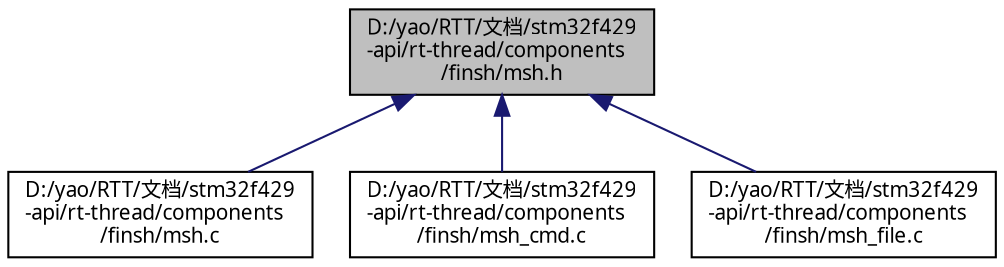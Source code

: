 digraph "D:/yao/RTT/文档/stm32f429-api/rt-thread/components/finsh/msh.h"
{
  edge [fontname="FreeSans.ttf",fontsize="10",labelfontname="FreeSans.ttf",labelfontsize="10"];
  node [fontname="FreeSans.ttf",fontsize="10",shape=record];
  Node1 [label="D:/yao/RTT/文档/stm32f429\l-api/rt-thread/components\l/finsh/msh.h",height=0.2,width=0.4,color="black", fillcolor="grey75", style="filled", fontcolor="black"];
  Node1 -> Node2 [dir="back",color="midnightblue",fontsize="10",style="solid",fontname="FreeSans.ttf"];
  Node2 [label="D:/yao/RTT/文档/stm32f429\l-api/rt-thread/components\l/finsh/msh.c",height=0.2,width=0.4,color="black", fillcolor="white", style="filled",URL="$msh_8c.html"];
  Node1 -> Node3 [dir="back",color="midnightblue",fontsize="10",style="solid",fontname="FreeSans.ttf"];
  Node3 [label="D:/yao/RTT/文档/stm32f429\l-api/rt-thread/components\l/finsh/msh_cmd.c",height=0.2,width=0.4,color="black", fillcolor="white", style="filled",URL="$msh__cmd_8c.html"];
  Node1 -> Node4 [dir="back",color="midnightblue",fontsize="10",style="solid",fontname="FreeSans.ttf"];
  Node4 [label="D:/yao/RTT/文档/stm32f429\l-api/rt-thread/components\l/finsh/msh_file.c",height=0.2,width=0.4,color="black", fillcolor="white", style="filled",URL="$msh__file_8c.html"];
}
